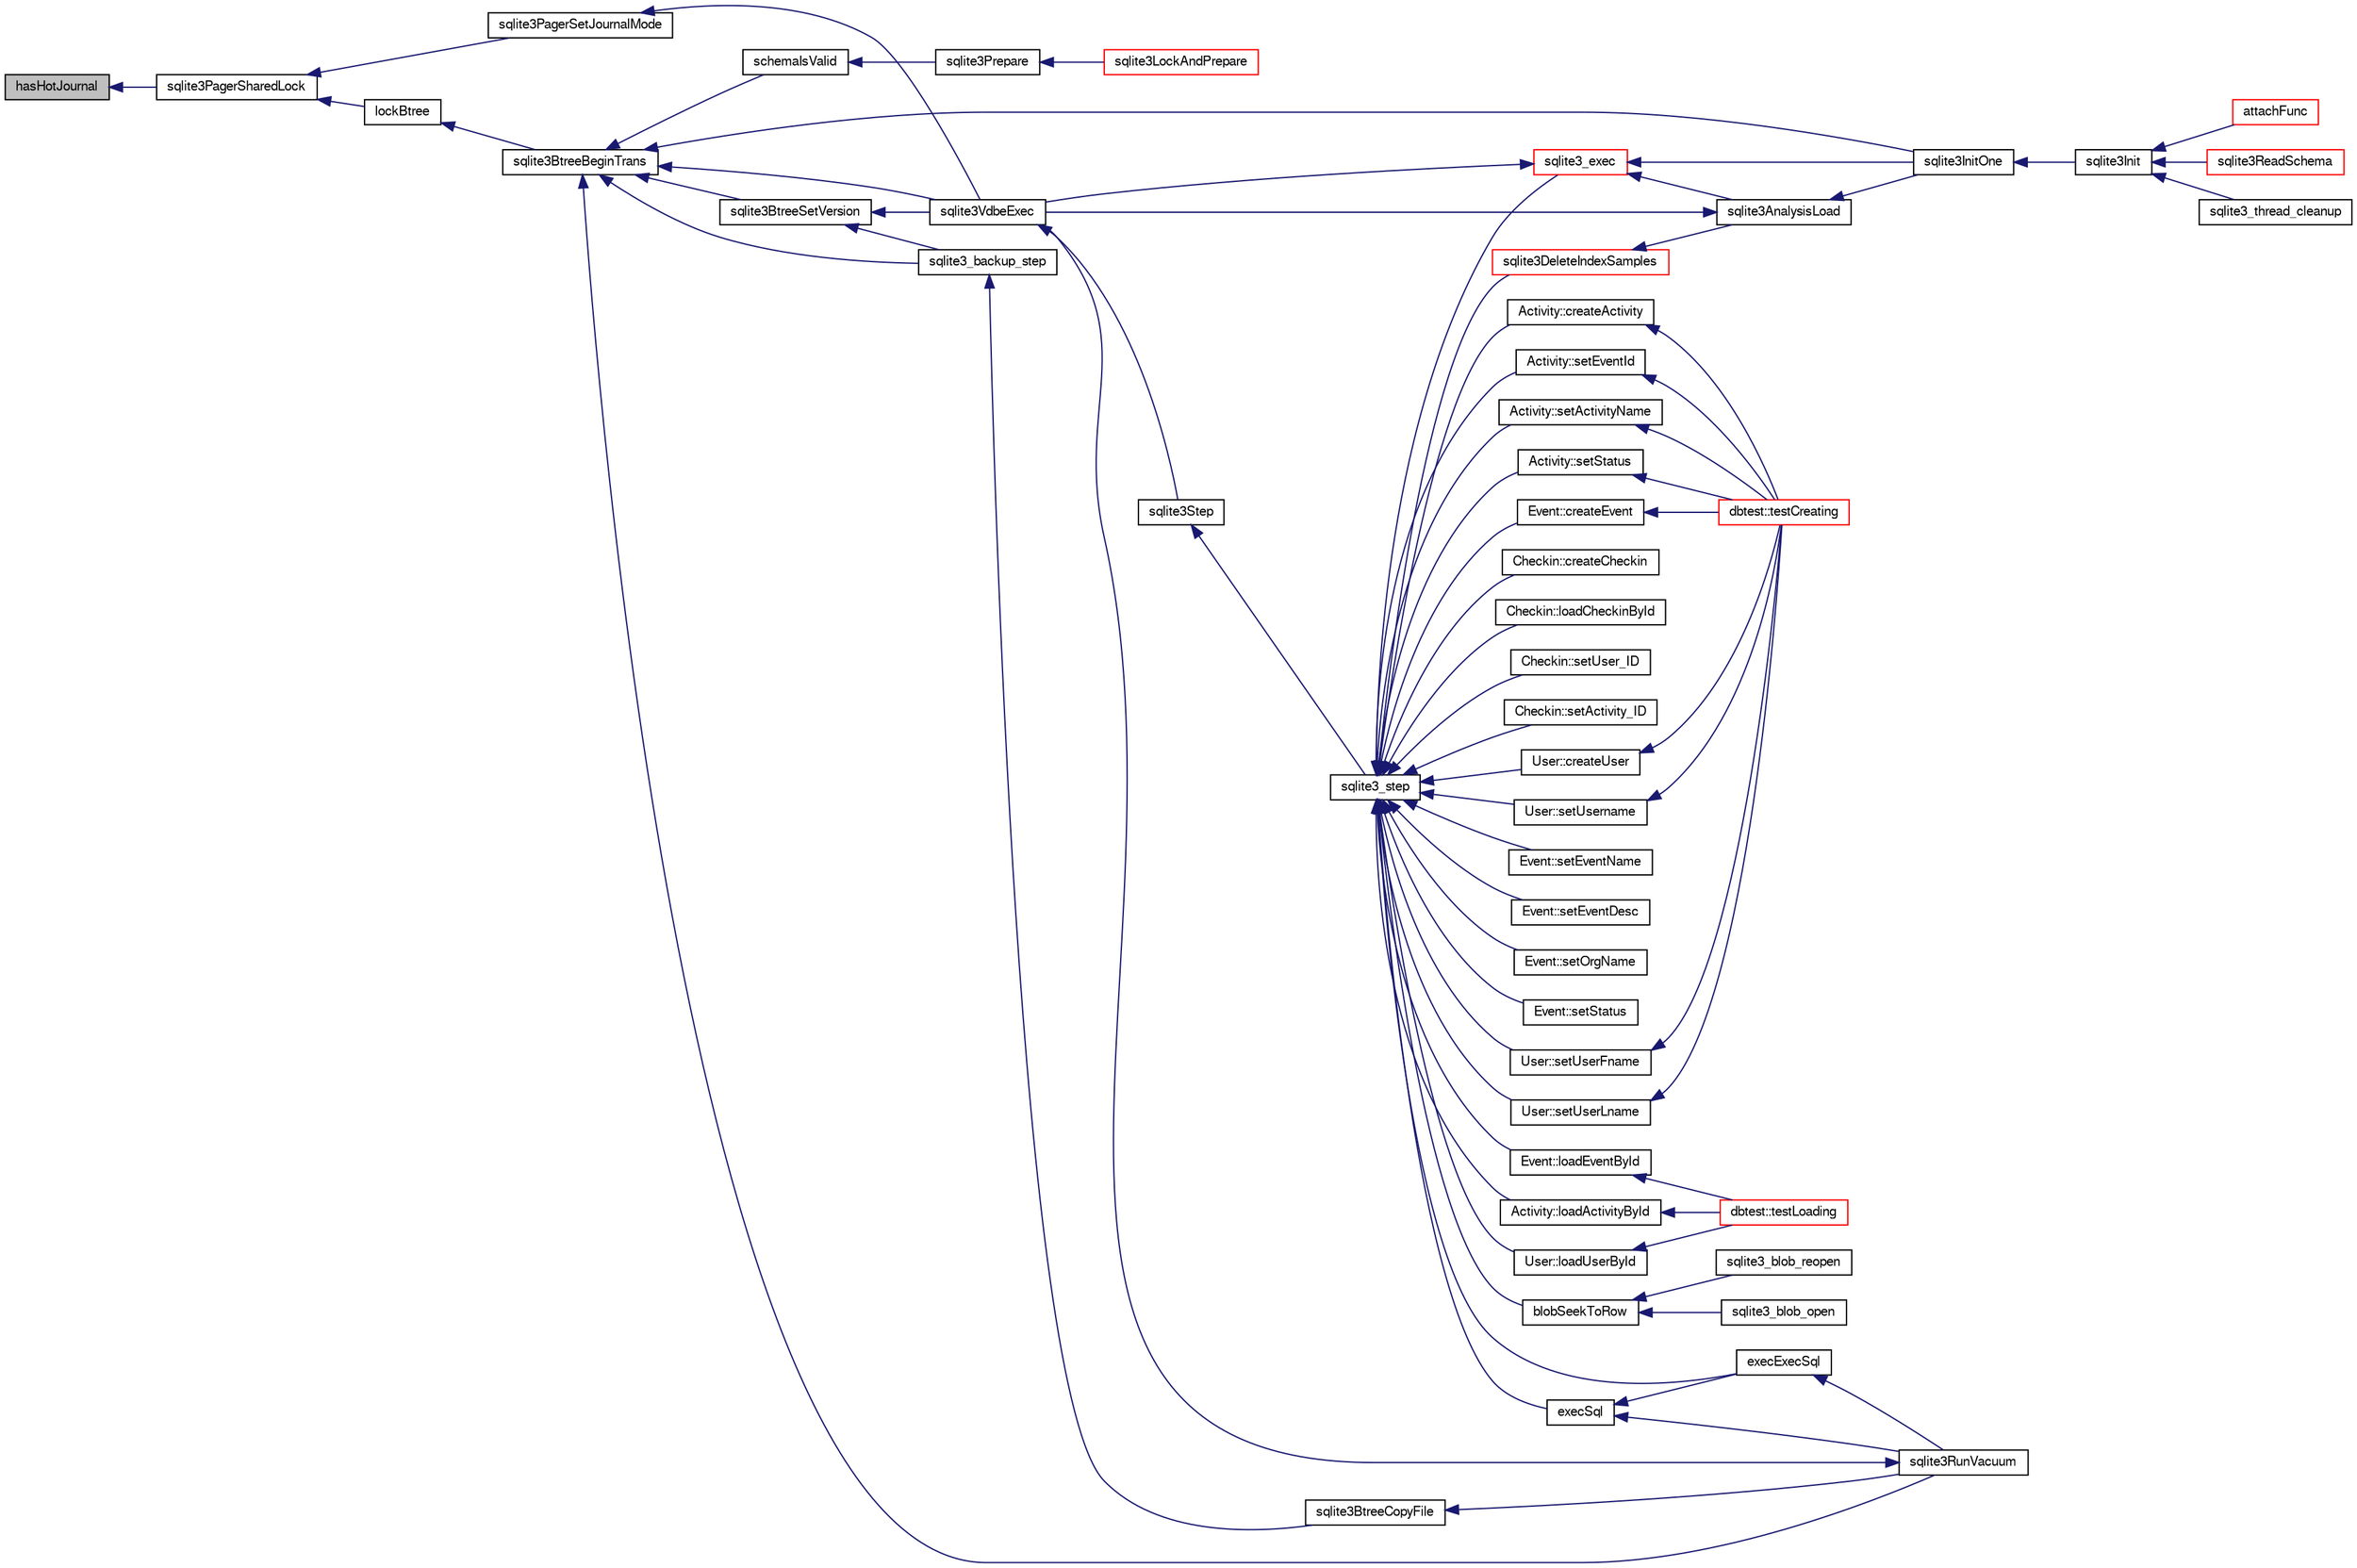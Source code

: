 digraph "hasHotJournal"
{
  edge [fontname="FreeSans",fontsize="10",labelfontname="FreeSans",labelfontsize="10"];
  node [fontname="FreeSans",fontsize="10",shape=record];
  rankdir="LR";
  Node137997 [label="hasHotJournal",height=0.2,width=0.4,color="black", fillcolor="grey75", style="filled", fontcolor="black"];
  Node137997 -> Node137998 [dir="back",color="midnightblue",fontsize="10",style="solid",fontname="FreeSans"];
  Node137998 [label="sqlite3PagerSharedLock",height=0.2,width=0.4,color="black", fillcolor="white", style="filled",URL="$sqlite3_8c.html#a58c197b629fb6eaacf96c7add57c70df"];
  Node137998 -> Node137999 [dir="back",color="midnightblue",fontsize="10",style="solid",fontname="FreeSans"];
  Node137999 [label="sqlite3PagerSetJournalMode",height=0.2,width=0.4,color="black", fillcolor="white", style="filled",URL="$sqlite3_8c.html#afb929a0a4553cda84de16180ddbd09f7"];
  Node137999 -> Node138000 [dir="back",color="midnightblue",fontsize="10",style="solid",fontname="FreeSans"];
  Node138000 [label="sqlite3VdbeExec",height=0.2,width=0.4,color="black", fillcolor="white", style="filled",URL="$sqlite3_8c.html#a8ce40a614bdc56719c4d642b1e4dfb21"];
  Node138000 -> Node138001 [dir="back",color="midnightblue",fontsize="10",style="solid",fontname="FreeSans"];
  Node138001 [label="sqlite3Step",height=0.2,width=0.4,color="black", fillcolor="white", style="filled",URL="$sqlite3_8c.html#a3f2872e873e2758a4beedad1d5113554"];
  Node138001 -> Node138002 [dir="back",color="midnightblue",fontsize="10",style="solid",fontname="FreeSans"];
  Node138002 [label="sqlite3_step",height=0.2,width=0.4,color="black", fillcolor="white", style="filled",URL="$sqlite3_8h.html#ac1e491ce36b7471eb28387f7d3c74334"];
  Node138002 -> Node138003 [dir="back",color="midnightblue",fontsize="10",style="solid",fontname="FreeSans"];
  Node138003 [label="Activity::createActivity",height=0.2,width=0.4,color="black", fillcolor="white", style="filled",URL="$classActivity.html#a813cc5e52c14ab49b39014c134e3425b"];
  Node138003 -> Node138004 [dir="back",color="midnightblue",fontsize="10",style="solid",fontname="FreeSans"];
  Node138004 [label="dbtest::testCreating",height=0.2,width=0.4,color="red", fillcolor="white", style="filled",URL="$classdbtest.html#a8193e88a7df657069c8a6bd09c8243b7"];
  Node138002 -> Node138006 [dir="back",color="midnightblue",fontsize="10",style="solid",fontname="FreeSans"];
  Node138006 [label="Activity::loadActivityById",height=0.2,width=0.4,color="black", fillcolor="white", style="filled",URL="$classActivity.html#abe4ffb4f08a47212ebf9013259d9e7fd"];
  Node138006 -> Node138007 [dir="back",color="midnightblue",fontsize="10",style="solid",fontname="FreeSans"];
  Node138007 [label="dbtest::testLoading",height=0.2,width=0.4,color="red", fillcolor="white", style="filled",URL="$classdbtest.html#a6f98d82a2c8e2b9040848763504ddae1"];
  Node138002 -> Node138008 [dir="back",color="midnightblue",fontsize="10",style="solid",fontname="FreeSans"];
  Node138008 [label="Activity::setEventId",height=0.2,width=0.4,color="black", fillcolor="white", style="filled",URL="$classActivity.html#adb1d0fd0d08f473e068f0a4086bfa9ca"];
  Node138008 -> Node138004 [dir="back",color="midnightblue",fontsize="10",style="solid",fontname="FreeSans"];
  Node138002 -> Node138009 [dir="back",color="midnightblue",fontsize="10",style="solid",fontname="FreeSans"];
  Node138009 [label="Activity::setActivityName",height=0.2,width=0.4,color="black", fillcolor="white", style="filled",URL="$classActivity.html#a62dc3737b33915a36086f9dd26d16a81"];
  Node138009 -> Node138004 [dir="back",color="midnightblue",fontsize="10",style="solid",fontname="FreeSans"];
  Node138002 -> Node138010 [dir="back",color="midnightblue",fontsize="10",style="solid",fontname="FreeSans"];
  Node138010 [label="Activity::setStatus",height=0.2,width=0.4,color="black", fillcolor="white", style="filled",URL="$classActivity.html#af618135a7738f4d2a7ee147a8ef912ea"];
  Node138010 -> Node138004 [dir="back",color="midnightblue",fontsize="10",style="solid",fontname="FreeSans"];
  Node138002 -> Node138011 [dir="back",color="midnightblue",fontsize="10",style="solid",fontname="FreeSans"];
  Node138011 [label="Checkin::createCheckin",height=0.2,width=0.4,color="black", fillcolor="white", style="filled",URL="$classCheckin.html#a4e40acdf7fff0e607f6de4f24f3a163c"];
  Node138002 -> Node138012 [dir="back",color="midnightblue",fontsize="10",style="solid",fontname="FreeSans"];
  Node138012 [label="Checkin::loadCheckinById",height=0.2,width=0.4,color="black", fillcolor="white", style="filled",URL="$classCheckin.html#a3461f70ea6c68475225f2a07f78a21e0"];
  Node138002 -> Node138013 [dir="back",color="midnightblue",fontsize="10",style="solid",fontname="FreeSans"];
  Node138013 [label="Checkin::setUser_ID",height=0.2,width=0.4,color="black", fillcolor="white", style="filled",URL="$classCheckin.html#a76ab640f4f912876dbebf183db5359c6"];
  Node138002 -> Node138014 [dir="back",color="midnightblue",fontsize="10",style="solid",fontname="FreeSans"];
  Node138014 [label="Checkin::setActivity_ID",height=0.2,width=0.4,color="black", fillcolor="white", style="filled",URL="$classCheckin.html#ab2ff3ec2604ec73a42af25874a00b232"];
  Node138002 -> Node138015 [dir="back",color="midnightblue",fontsize="10",style="solid",fontname="FreeSans"];
  Node138015 [label="Event::createEvent",height=0.2,width=0.4,color="black", fillcolor="white", style="filled",URL="$classEvent.html#a77adb9f4a46ffb32c2d931f0691f5903"];
  Node138015 -> Node138004 [dir="back",color="midnightblue",fontsize="10",style="solid",fontname="FreeSans"];
  Node138002 -> Node138016 [dir="back",color="midnightblue",fontsize="10",style="solid",fontname="FreeSans"];
  Node138016 [label="Event::loadEventById",height=0.2,width=0.4,color="black", fillcolor="white", style="filled",URL="$classEvent.html#afa66cea33f722dbeecb69cc98fdea055"];
  Node138016 -> Node138007 [dir="back",color="midnightblue",fontsize="10",style="solid",fontname="FreeSans"];
  Node138002 -> Node138017 [dir="back",color="midnightblue",fontsize="10",style="solid",fontname="FreeSans"];
  Node138017 [label="Event::setEventName",height=0.2,width=0.4,color="black", fillcolor="white", style="filled",URL="$classEvent.html#a10596b6ca077df05184e30d62b08729d"];
  Node138002 -> Node138018 [dir="back",color="midnightblue",fontsize="10",style="solid",fontname="FreeSans"];
  Node138018 [label="Event::setEventDesc",height=0.2,width=0.4,color="black", fillcolor="white", style="filled",URL="$classEvent.html#ae36b8377dcae792f1c5c4726024c981b"];
  Node138002 -> Node138019 [dir="back",color="midnightblue",fontsize="10",style="solid",fontname="FreeSans"];
  Node138019 [label="Event::setOrgName",height=0.2,width=0.4,color="black", fillcolor="white", style="filled",URL="$classEvent.html#a19aac0f776bd764563a54977656cf680"];
  Node138002 -> Node138020 [dir="back",color="midnightblue",fontsize="10",style="solid",fontname="FreeSans"];
  Node138020 [label="Event::setStatus",height=0.2,width=0.4,color="black", fillcolor="white", style="filled",URL="$classEvent.html#ab0a6b9285af0f4172eb841e2b80f8972"];
  Node138002 -> Node138021 [dir="back",color="midnightblue",fontsize="10",style="solid",fontname="FreeSans"];
  Node138021 [label="blobSeekToRow",height=0.2,width=0.4,color="black", fillcolor="white", style="filled",URL="$sqlite3_8c.html#afff57e13332b98c8a44a7cebe38962ab"];
  Node138021 -> Node138022 [dir="back",color="midnightblue",fontsize="10",style="solid",fontname="FreeSans"];
  Node138022 [label="sqlite3_blob_open",height=0.2,width=0.4,color="black", fillcolor="white", style="filled",URL="$sqlite3_8h.html#adb8ad839a5bdd62a43785132bc7dd518"];
  Node138021 -> Node138023 [dir="back",color="midnightblue",fontsize="10",style="solid",fontname="FreeSans"];
  Node138023 [label="sqlite3_blob_reopen",height=0.2,width=0.4,color="black", fillcolor="white", style="filled",URL="$sqlite3_8h.html#abc77c24fdc0150138490359a94360f7e"];
  Node138002 -> Node138024 [dir="back",color="midnightblue",fontsize="10",style="solid",fontname="FreeSans"];
  Node138024 [label="sqlite3DeleteIndexSamples",height=0.2,width=0.4,color="red", fillcolor="white", style="filled",URL="$sqlite3_8c.html#aaeda0302fbf61397ec009f65bed047ef"];
  Node138024 -> Node138025 [dir="back",color="midnightblue",fontsize="10",style="solid",fontname="FreeSans"];
  Node138025 [label="sqlite3AnalysisLoad",height=0.2,width=0.4,color="black", fillcolor="white", style="filled",URL="$sqlite3_8c.html#a48a2301c27e1d3d68708b9b8761b5a01"];
  Node138025 -> Node138000 [dir="back",color="midnightblue",fontsize="10",style="solid",fontname="FreeSans"];
  Node138025 -> Node138026 [dir="back",color="midnightblue",fontsize="10",style="solid",fontname="FreeSans"];
  Node138026 [label="sqlite3InitOne",height=0.2,width=0.4,color="black", fillcolor="white", style="filled",URL="$sqlite3_8c.html#ac4318b25df65269906b0379251fe9b85"];
  Node138026 -> Node138027 [dir="back",color="midnightblue",fontsize="10",style="solid",fontname="FreeSans"];
  Node138027 [label="sqlite3Init",height=0.2,width=0.4,color="black", fillcolor="white", style="filled",URL="$sqlite3_8c.html#aed74e3dc765631a833f522f425ff5a48"];
  Node138027 -> Node138028 [dir="back",color="midnightblue",fontsize="10",style="solid",fontname="FreeSans"];
  Node138028 [label="attachFunc",height=0.2,width=0.4,color="red", fillcolor="white", style="filled",URL="$sqlite3_8c.html#a69cb751a7da501b9a0aa37e0d7c3eaf7"];
  Node138027 -> Node138032 [dir="back",color="midnightblue",fontsize="10",style="solid",fontname="FreeSans"];
  Node138032 [label="sqlite3ReadSchema",height=0.2,width=0.4,color="red", fillcolor="white", style="filled",URL="$sqlite3_8c.html#ac41a97f30334f7d35b2b5713097eca90"];
  Node138027 -> Node138126 [dir="back",color="midnightblue",fontsize="10",style="solid",fontname="FreeSans"];
  Node138126 [label="sqlite3_thread_cleanup",height=0.2,width=0.4,color="black", fillcolor="white", style="filled",URL="$sqlite3_8h.html#a34980c829db84f02e1a1599063469f06"];
  Node138002 -> Node138193 [dir="back",color="midnightblue",fontsize="10",style="solid",fontname="FreeSans"];
  Node138193 [label="sqlite3_exec",height=0.2,width=0.4,color="red", fillcolor="white", style="filled",URL="$sqlite3_8h.html#a97487ec8150e0bcc8fa392ab8f0e24db"];
  Node138193 -> Node138000 [dir="back",color="midnightblue",fontsize="10",style="solid",fontname="FreeSans"];
  Node138193 -> Node138025 [dir="back",color="midnightblue",fontsize="10",style="solid",fontname="FreeSans"];
  Node138193 -> Node138026 [dir="back",color="midnightblue",fontsize="10",style="solid",fontname="FreeSans"];
  Node138002 -> Node138184 [dir="back",color="midnightblue",fontsize="10",style="solid",fontname="FreeSans"];
  Node138184 [label="execSql",height=0.2,width=0.4,color="black", fillcolor="white", style="filled",URL="$sqlite3_8c.html#a7d16651b98a110662f4c265eff0246cb"];
  Node138184 -> Node138185 [dir="back",color="midnightblue",fontsize="10",style="solid",fontname="FreeSans"];
  Node138185 [label="execExecSql",height=0.2,width=0.4,color="black", fillcolor="white", style="filled",URL="$sqlite3_8c.html#ac1be09a6c047f21133d16378d301e0d4"];
  Node138185 -> Node138186 [dir="back",color="midnightblue",fontsize="10",style="solid",fontname="FreeSans"];
  Node138186 [label="sqlite3RunVacuum",height=0.2,width=0.4,color="black", fillcolor="white", style="filled",URL="$sqlite3_8c.html#a5e83ddc7b3e7e8e79ad5d1fc92de1d2f"];
  Node138186 -> Node138000 [dir="back",color="midnightblue",fontsize="10",style="solid",fontname="FreeSans"];
  Node138184 -> Node138186 [dir="back",color="midnightblue",fontsize="10",style="solid",fontname="FreeSans"];
  Node138002 -> Node138185 [dir="back",color="midnightblue",fontsize="10",style="solid",fontname="FreeSans"];
  Node138002 -> Node138187 [dir="back",color="midnightblue",fontsize="10",style="solid",fontname="FreeSans"];
  Node138187 [label="User::createUser",height=0.2,width=0.4,color="black", fillcolor="white", style="filled",URL="$classUser.html#a22ed673939e8cc0a136130b809bba513"];
  Node138187 -> Node138004 [dir="back",color="midnightblue",fontsize="10",style="solid",fontname="FreeSans"];
  Node138002 -> Node138188 [dir="back",color="midnightblue",fontsize="10",style="solid",fontname="FreeSans"];
  Node138188 [label="User::loadUserById",height=0.2,width=0.4,color="black", fillcolor="white", style="filled",URL="$classUser.html#a863377665b7fb83c5547dcf9727f5092"];
  Node138188 -> Node138007 [dir="back",color="midnightblue",fontsize="10",style="solid",fontname="FreeSans"];
  Node138002 -> Node138189 [dir="back",color="midnightblue",fontsize="10",style="solid",fontname="FreeSans"];
  Node138189 [label="User::setUsername",height=0.2,width=0.4,color="black", fillcolor="white", style="filled",URL="$classUser.html#aa0497022a136cb78de785b0a39ae60b1"];
  Node138189 -> Node138004 [dir="back",color="midnightblue",fontsize="10",style="solid",fontname="FreeSans"];
  Node138002 -> Node138190 [dir="back",color="midnightblue",fontsize="10",style="solid",fontname="FreeSans"];
  Node138190 [label="User::setUserFname",height=0.2,width=0.4,color="black", fillcolor="white", style="filled",URL="$classUser.html#a72657eb55cd0ca437b4841a43f19912f"];
  Node138190 -> Node138004 [dir="back",color="midnightblue",fontsize="10",style="solid",fontname="FreeSans"];
  Node138002 -> Node138191 [dir="back",color="midnightblue",fontsize="10",style="solid",fontname="FreeSans"];
  Node138191 [label="User::setUserLname",height=0.2,width=0.4,color="black", fillcolor="white", style="filled",URL="$classUser.html#aa25973387e5afe1aa6f60dd6545e33b5"];
  Node138191 -> Node138004 [dir="back",color="midnightblue",fontsize="10",style="solid",fontname="FreeSans"];
  Node137998 -> Node138261 [dir="back",color="midnightblue",fontsize="10",style="solid",fontname="FreeSans"];
  Node138261 [label="lockBtree",height=0.2,width=0.4,color="black", fillcolor="white", style="filled",URL="$sqlite3_8c.html#a5b808194d3178be15705a420265cee9d"];
  Node138261 -> Node138262 [dir="back",color="midnightblue",fontsize="10",style="solid",fontname="FreeSans"];
  Node138262 [label="sqlite3BtreeBeginTrans",height=0.2,width=0.4,color="black", fillcolor="white", style="filled",URL="$sqlite3_8c.html#a52d6706df15c67c22aa7d0e290c16bf5"];
  Node138262 -> Node138263 [dir="back",color="midnightblue",fontsize="10",style="solid",fontname="FreeSans"];
  Node138263 [label="sqlite3BtreeSetVersion",height=0.2,width=0.4,color="black", fillcolor="white", style="filled",URL="$sqlite3_8c.html#a2db3061b5c557699a47415ca0342ba01"];
  Node138263 -> Node138213 [dir="back",color="midnightblue",fontsize="10",style="solid",fontname="FreeSans"];
  Node138213 [label="sqlite3_backup_step",height=0.2,width=0.4,color="black", fillcolor="white", style="filled",URL="$sqlite3_8h.html#a1699b75e98d082eebc465a9e64c35269"];
  Node138213 -> Node138214 [dir="back",color="midnightblue",fontsize="10",style="solid",fontname="FreeSans"];
  Node138214 [label="sqlite3BtreeCopyFile",height=0.2,width=0.4,color="black", fillcolor="white", style="filled",URL="$sqlite3_8c.html#a4d9e19a79f0d5c1dfcef0bd137ae83f9"];
  Node138214 -> Node138186 [dir="back",color="midnightblue",fontsize="10",style="solid",fontname="FreeSans"];
  Node138263 -> Node138000 [dir="back",color="midnightblue",fontsize="10",style="solid",fontname="FreeSans"];
  Node138262 -> Node138213 [dir="back",color="midnightblue",fontsize="10",style="solid",fontname="FreeSans"];
  Node138262 -> Node138000 [dir="back",color="midnightblue",fontsize="10",style="solid",fontname="FreeSans"];
  Node138262 -> Node138026 [dir="back",color="midnightblue",fontsize="10",style="solid",fontname="FreeSans"];
  Node138262 -> Node138211 [dir="back",color="midnightblue",fontsize="10",style="solid",fontname="FreeSans"];
  Node138211 [label="schemaIsValid",height=0.2,width=0.4,color="black", fillcolor="white", style="filled",URL="$sqlite3_8c.html#a7c466fe28e7ca6f46b8bf72c46d9738d"];
  Node138211 -> Node138179 [dir="back",color="midnightblue",fontsize="10",style="solid",fontname="FreeSans"];
  Node138179 [label="sqlite3Prepare",height=0.2,width=0.4,color="black", fillcolor="white", style="filled",URL="$sqlite3_8c.html#acb25890858d0bf4b12eb7aae569f0c7b"];
  Node138179 -> Node138180 [dir="back",color="midnightblue",fontsize="10",style="solid",fontname="FreeSans"];
  Node138180 [label="sqlite3LockAndPrepare",height=0.2,width=0.4,color="red", fillcolor="white", style="filled",URL="$sqlite3_8c.html#a5db1ec5589aa2b02c6d979211a8789bd"];
  Node138262 -> Node138186 [dir="back",color="midnightblue",fontsize="10",style="solid",fontname="FreeSans"];
}
